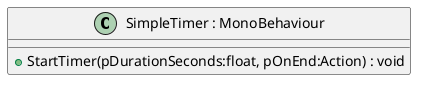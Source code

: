 @startuml
class "SimpleTimer : MonoBehaviour" as SimpleTimer {
    + StartTimer(pDurationSeconds:float, pOnEnd:Action) : void
}
@enduml
